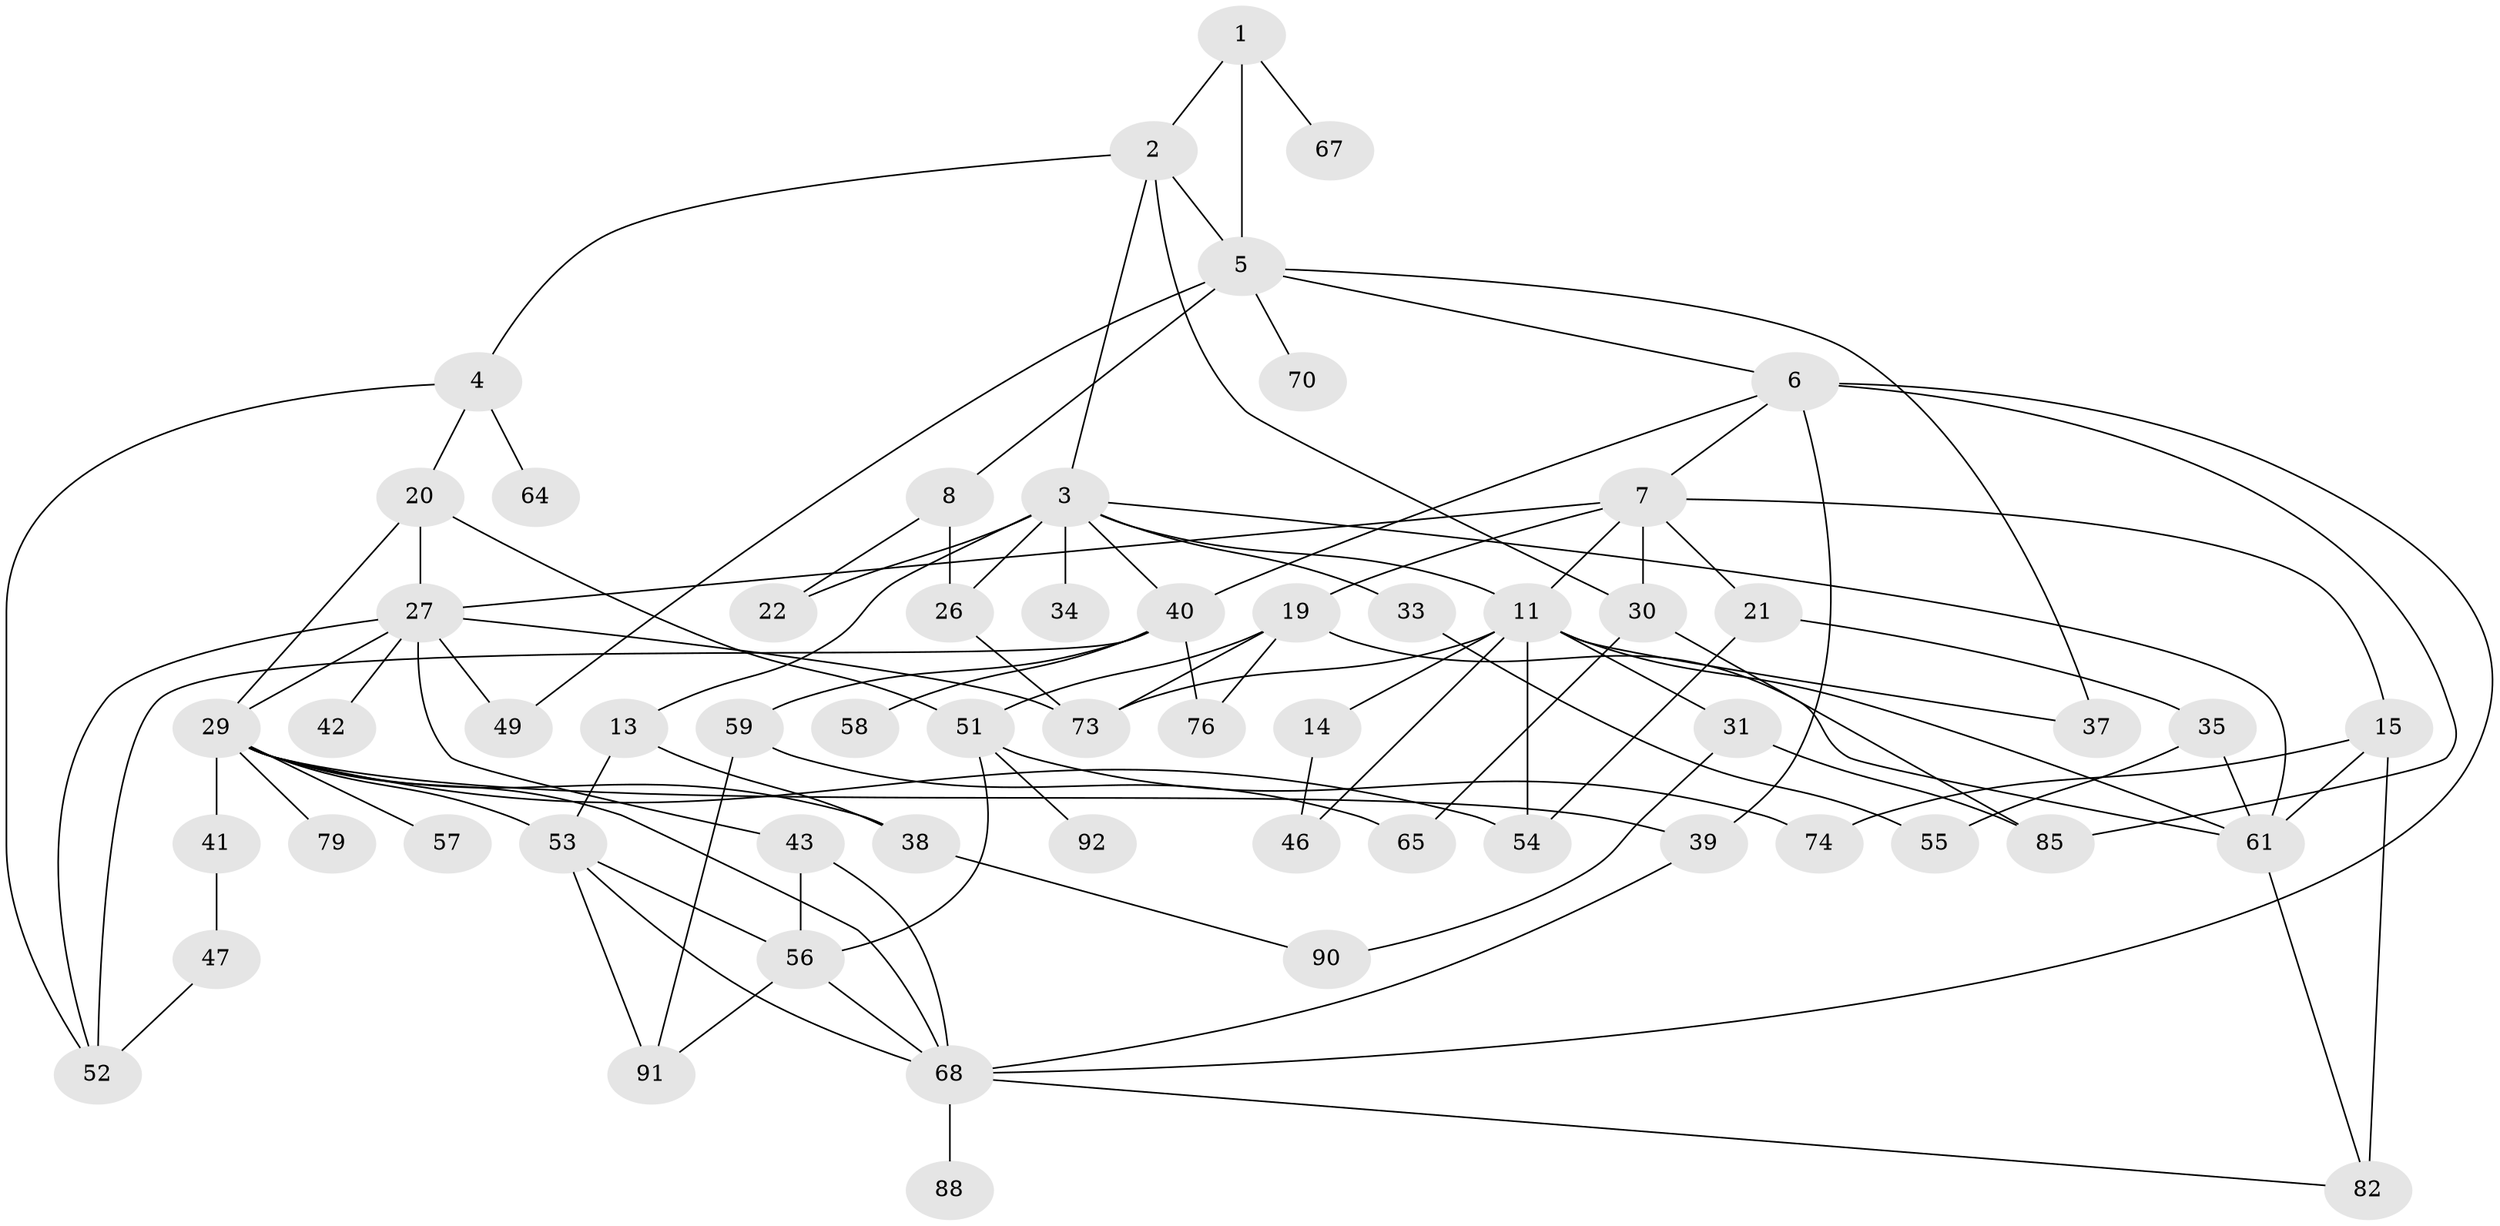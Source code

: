 // original degree distribution, {3: 0.2631578947368421, 5: 0.042105263157894736, 8: 0.010526315789473684, 4: 0.10526315789473684, 6: 0.08421052631578947, 2: 0.35789473684210527, 1: 0.12631578947368421, 7: 0.010526315789473684}
// Generated by graph-tools (version 1.1) at 2025/10/02/27/25 16:10:54]
// undirected, 59 vertices, 103 edges
graph export_dot {
graph [start="1"]
  node [color=gray90,style=filled];
  1 [super="+9"];
  2 [super="+25"];
  3 [super="+17"];
  4 [super="+45"];
  5 [super="+23"];
  6 [super="+75"];
  7 [super="+10"];
  8 [super="+12"];
  11 [super="+18"];
  13;
  14;
  15 [super="+16"];
  19 [super="+89"];
  20 [super="+24"];
  21;
  22 [super="+32"];
  26;
  27 [super="+28"];
  29 [super="+36"];
  30;
  31 [super="+78"];
  33 [super="+48"];
  34;
  35;
  37;
  38;
  39 [super="+50"];
  40 [super="+44"];
  41 [super="+81"];
  42 [super="+87"];
  43 [super="+84"];
  46;
  47;
  49;
  51 [super="+86"];
  52 [super="+63"];
  53 [super="+60"];
  54;
  55 [super="+69"];
  56 [super="+72"];
  57 [super="+93"];
  58;
  59 [super="+62"];
  61 [super="+66"];
  64;
  65 [super="+80"];
  67;
  68 [super="+71"];
  70 [super="+77"];
  73 [super="+83"];
  74;
  76;
  79;
  82 [super="+95"];
  85 [super="+94"];
  88;
  90;
  91;
  92;
  1 -- 2;
  1 -- 5;
  1 -- 67;
  2 -- 3;
  2 -- 4;
  2 -- 5;
  2 -- 30;
  3 -- 13;
  3 -- 22;
  3 -- 33;
  3 -- 34;
  3 -- 11;
  3 -- 61;
  3 -- 40;
  3 -- 26;
  4 -- 20;
  4 -- 52;
  4 -- 64;
  5 -- 6;
  5 -- 8;
  5 -- 37;
  5 -- 49;
  5 -- 70;
  6 -- 7;
  6 -- 39;
  6 -- 68;
  6 -- 85;
  6 -- 40;
  7 -- 11;
  7 -- 15;
  7 -- 19;
  7 -- 21;
  7 -- 30;
  7 -- 27;
  8 -- 26;
  8 -- 22;
  11 -- 14;
  11 -- 31;
  11 -- 61;
  11 -- 37;
  11 -- 54;
  11 -- 73;
  11 -- 46;
  13 -- 38;
  13 -- 53;
  14 -- 46;
  15 -- 61;
  15 -- 74;
  15 -- 82;
  19 -- 73;
  19 -- 76;
  19 -- 61;
  19 -- 51;
  20 -- 27;
  20 -- 51;
  20 -- 29;
  21 -- 35;
  21 -- 54;
  26 -- 73;
  27 -- 29;
  27 -- 73;
  27 -- 49;
  27 -- 52;
  27 -- 43;
  27 -- 42;
  29 -- 38;
  29 -- 54;
  29 -- 39;
  29 -- 68;
  29 -- 53;
  29 -- 41;
  29 -- 57;
  29 -- 79;
  30 -- 65;
  30 -- 85;
  31 -- 90;
  31 -- 85;
  33 -- 55;
  35 -- 55;
  35 -- 61;
  38 -- 90;
  39 -- 68;
  40 -- 59;
  40 -- 76;
  40 -- 58;
  40 -- 52;
  41 -- 47;
  43 -- 56;
  43 -- 68;
  47 -- 52;
  51 -- 92;
  51 -- 74;
  51 -- 56;
  53 -- 91;
  53 -- 56;
  53 -- 68;
  56 -- 91;
  56 -- 68;
  59 -- 65;
  59 -- 91;
  61 -- 82;
  68 -- 88;
  68 -- 82;
}
